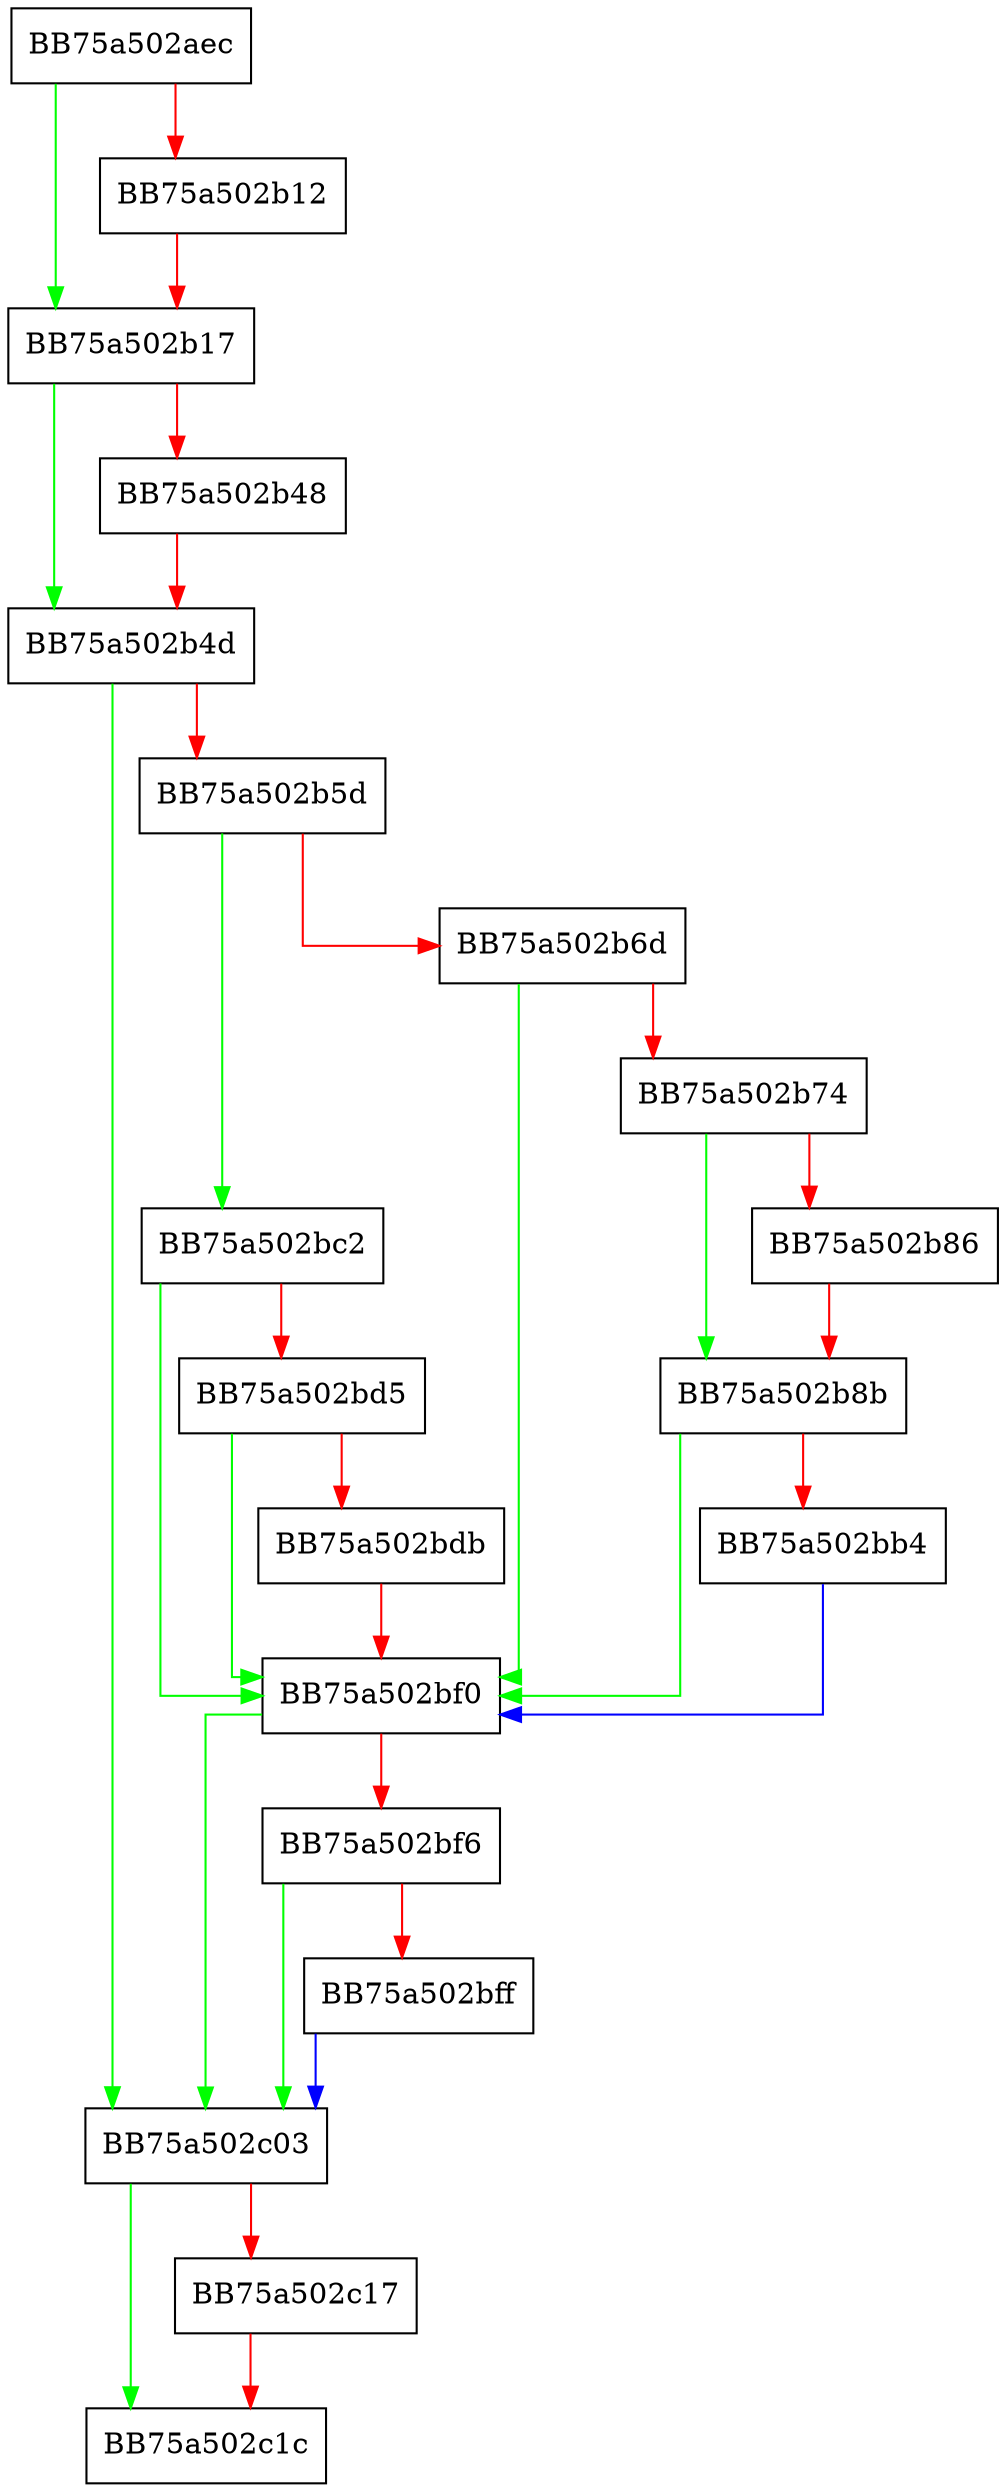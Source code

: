 digraph RemoveBreakpoint {
  node [shape="box"];
  graph [splines=ortho];
  BB75a502aec -> BB75a502b17 [color="green"];
  BB75a502aec -> BB75a502b12 [color="red"];
  BB75a502b12 -> BB75a502b17 [color="red"];
  BB75a502b17 -> BB75a502b4d [color="green"];
  BB75a502b17 -> BB75a502b48 [color="red"];
  BB75a502b48 -> BB75a502b4d [color="red"];
  BB75a502b4d -> BB75a502c03 [color="green"];
  BB75a502b4d -> BB75a502b5d [color="red"];
  BB75a502b5d -> BB75a502bc2 [color="green"];
  BB75a502b5d -> BB75a502b6d [color="red"];
  BB75a502b6d -> BB75a502bf0 [color="green"];
  BB75a502b6d -> BB75a502b74 [color="red"];
  BB75a502b74 -> BB75a502b8b [color="green"];
  BB75a502b74 -> BB75a502b86 [color="red"];
  BB75a502b86 -> BB75a502b8b [color="red"];
  BB75a502b8b -> BB75a502bf0 [color="green"];
  BB75a502b8b -> BB75a502bb4 [color="red"];
  BB75a502bb4 -> BB75a502bf0 [color="blue"];
  BB75a502bc2 -> BB75a502bf0 [color="green"];
  BB75a502bc2 -> BB75a502bd5 [color="red"];
  BB75a502bd5 -> BB75a502bf0 [color="green"];
  BB75a502bd5 -> BB75a502bdb [color="red"];
  BB75a502bdb -> BB75a502bf0 [color="red"];
  BB75a502bf0 -> BB75a502c03 [color="green"];
  BB75a502bf0 -> BB75a502bf6 [color="red"];
  BB75a502bf6 -> BB75a502c03 [color="green"];
  BB75a502bf6 -> BB75a502bff [color="red"];
  BB75a502bff -> BB75a502c03 [color="blue"];
  BB75a502c03 -> BB75a502c1c [color="green"];
  BB75a502c03 -> BB75a502c17 [color="red"];
  BB75a502c17 -> BB75a502c1c [color="red"];
}